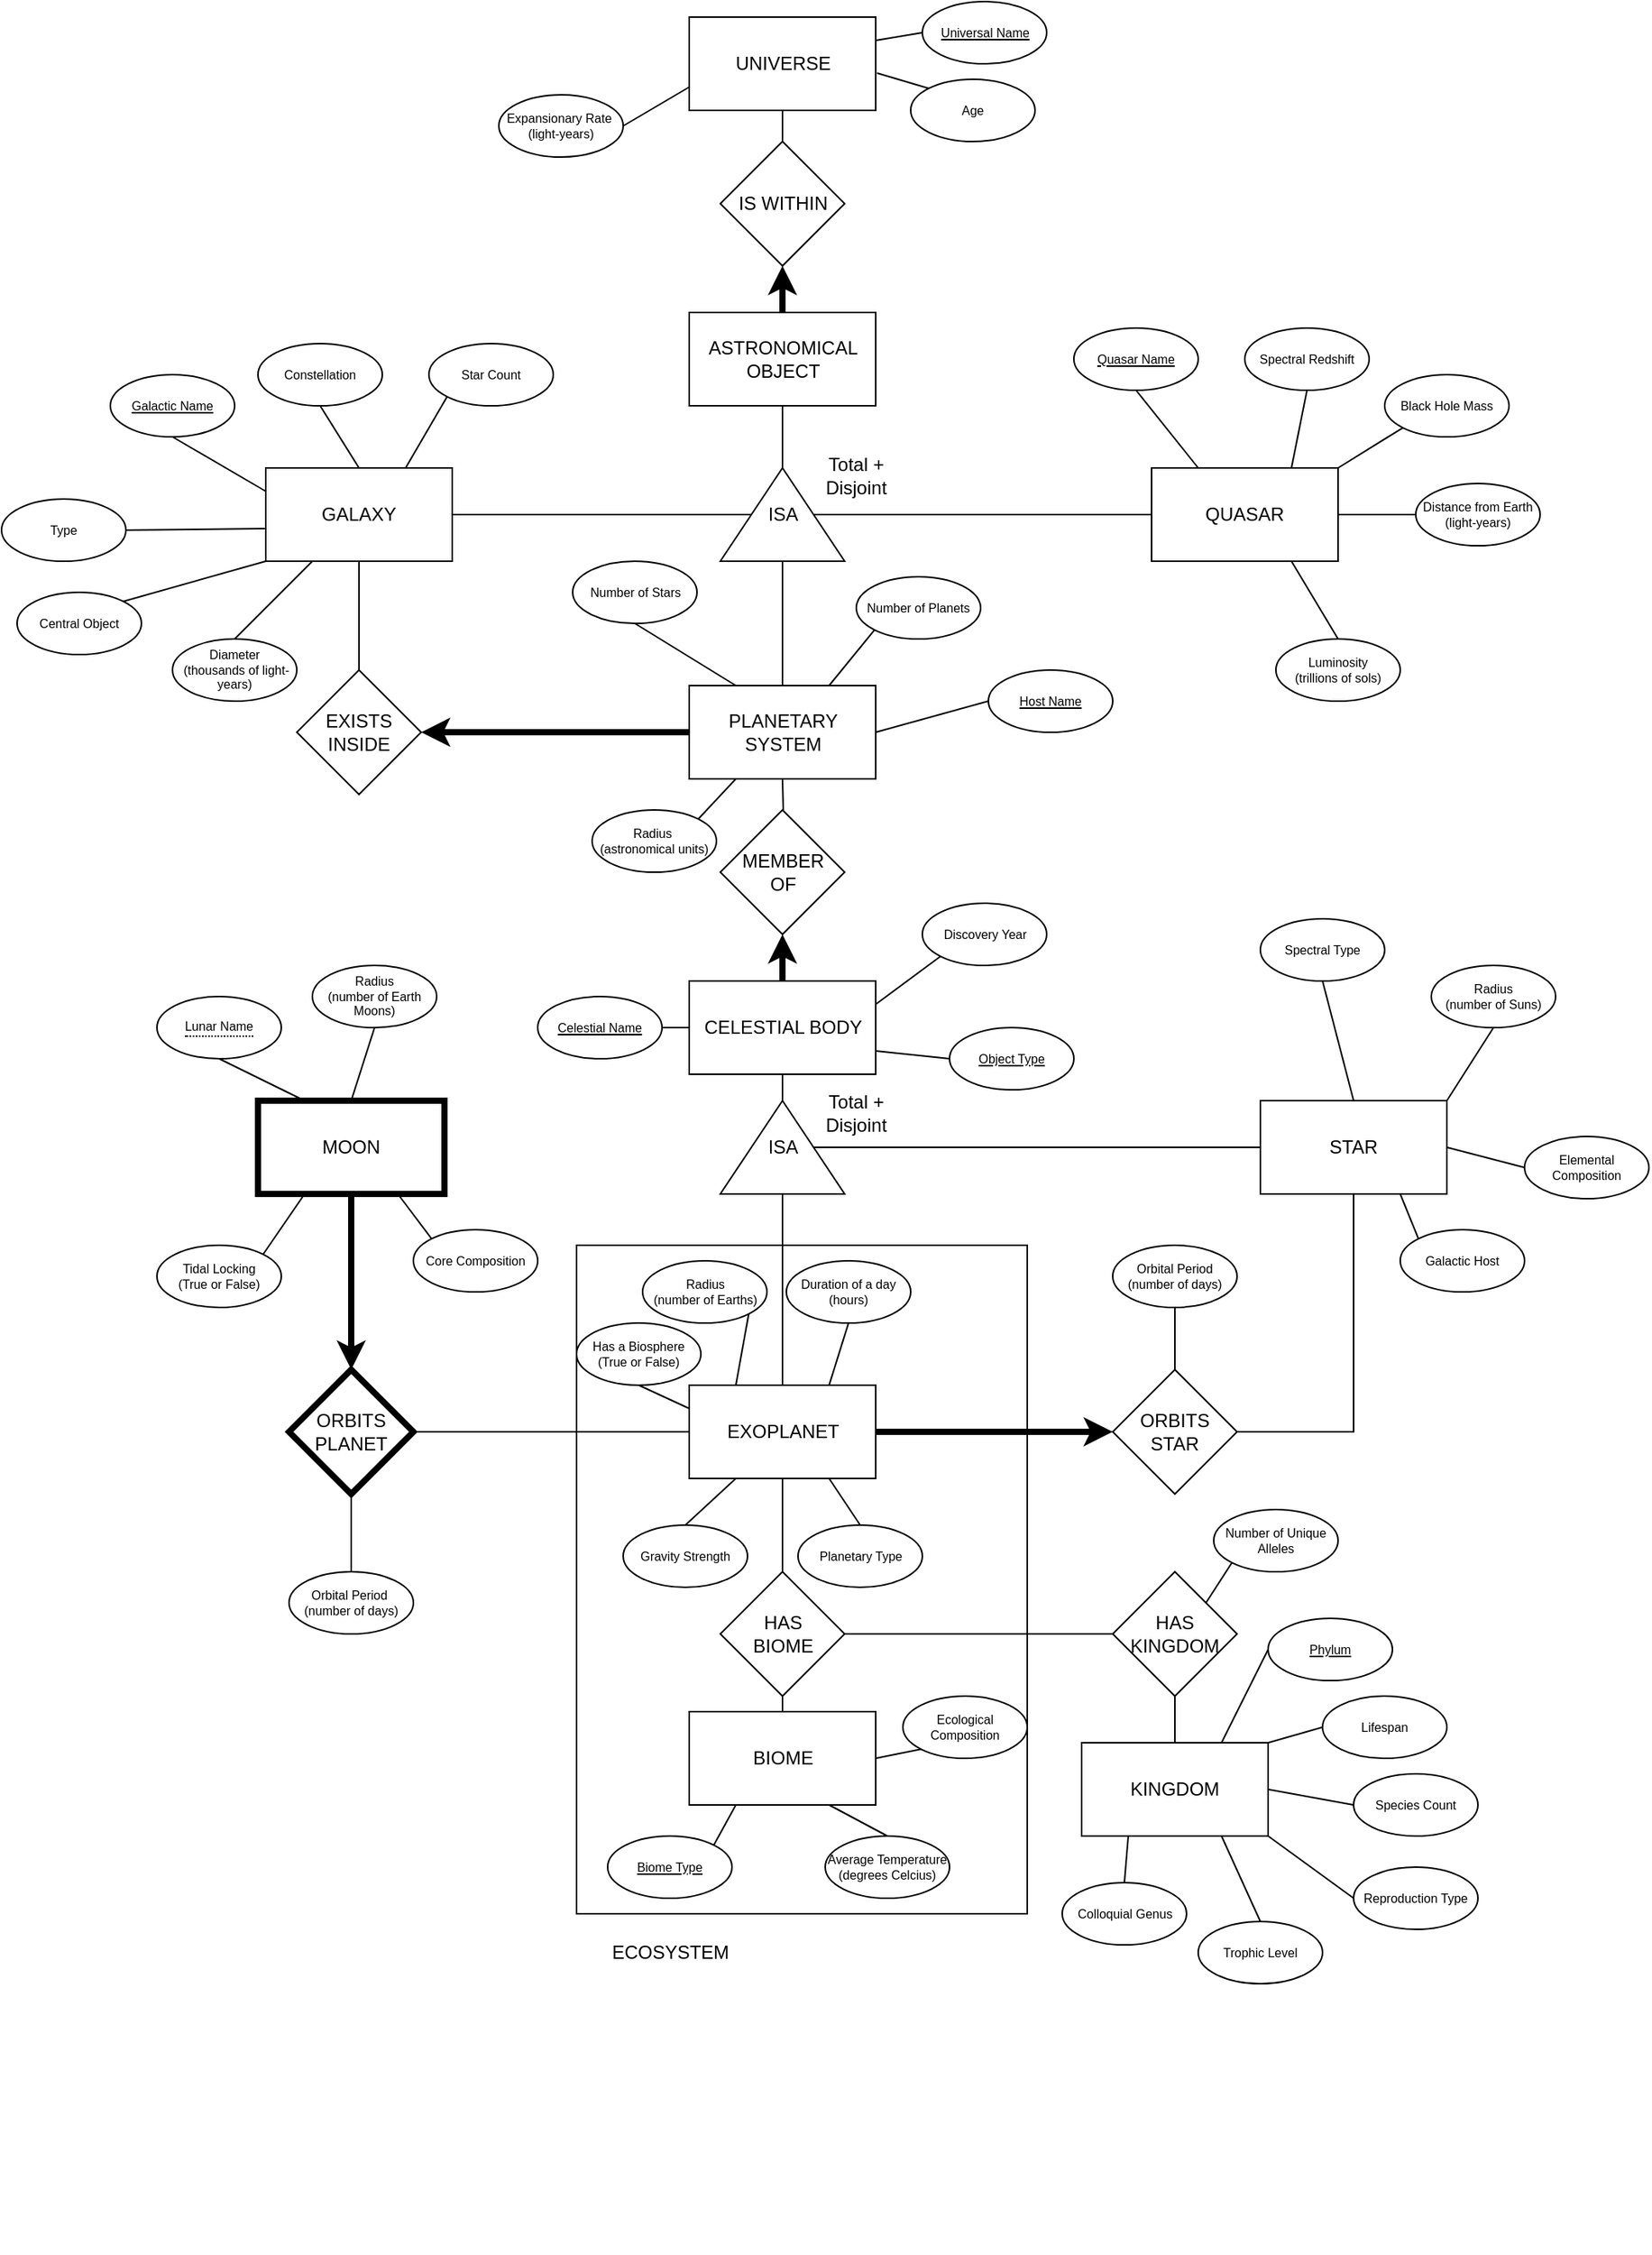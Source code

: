 <mxfile version="26.0.11">
  <diagram id="R2lEEEUBdFMjLlhIrx00" name="Page-1">
    <mxGraphModel dx="1690" dy="2190" grid="1" gridSize="10" guides="1" tooltips="1" connect="1" arrows="1" fold="1" page="1" pageScale="1" pageWidth="850" pageHeight="1100" math="0" shadow="0" extFonts="Permanent Marker^https://fonts.googleapis.com/css?family=Permanent+Marker">
      <root>
        <mxCell id="0" />
        <mxCell id="1" parent="0" />
        <mxCell id="1VaoVHeP2MTb9diUtBoy-65" value="" style="rounded=0;whiteSpace=wrap;html=1;fillColor=none;" parent="1" vertex="1">
          <mxGeometry x="440" y="800" width="290" height="430" as="geometry" />
        </mxCell>
        <mxCell id="3_3b8tCCSucJhdSfP9AF-27" value="PLANETARY SYSTEM" style="rounded=0;whiteSpace=wrap;html=1;" parent="1" vertex="1">
          <mxGeometry x="512.5" y="440" width="120" height="60" as="geometry" />
        </mxCell>
        <mxCell id="3_3b8tCCSucJhdSfP9AF-43" value="CELESTIAL BODY" style="rounded=0;whiteSpace=wrap;html=1;" parent="1" vertex="1">
          <mxGeometry x="512.5" y="630" width="120" height="60" as="geometry" />
        </mxCell>
        <mxCell id="3_3b8tCCSucJhdSfP9AF-45" value="ISA" style="triangle;whiteSpace=wrap;html=1;direction=north;" parent="1" vertex="1">
          <mxGeometry x="532.5" y="707" width="80" height="60" as="geometry" />
        </mxCell>
        <mxCell id="3_3b8tCCSucJhdSfP9AF-48" value="STAR" style="rounded=0;whiteSpace=wrap;html=1;" parent="1" vertex="1">
          <mxGeometry x="880" y="707" width="120" height="60" as="geometry" />
        </mxCell>
        <mxCell id="1VaoVHeP2MTb9diUtBoy-10" style="edgeStyle=orthogonalEdgeStyle;rounded=0;orthogonalLoop=1;jettySize=auto;html=1;exitX=1;exitY=0.5;exitDx=0;exitDy=0;entryX=0;entryY=0.5;entryDx=0;entryDy=0;strokeWidth=4;" parent="1" source="3_3b8tCCSucJhdSfP9AF-49" target="3_3b8tCCSucJhdSfP9AF-52" edge="1">
          <mxGeometry relative="1" as="geometry" />
        </mxCell>
        <mxCell id="3_3b8tCCSucJhdSfP9AF-49" value="EXOPLANET" style="rounded=0;whiteSpace=wrap;html=1;strokeWidth=1;" parent="1" vertex="1">
          <mxGeometry x="512.5" y="890" width="120" height="60" as="geometry" />
        </mxCell>
        <mxCell id="3_3b8tCCSucJhdSfP9AF-51" value="" style="endArrow=none;html=1;rounded=0;entryX=0;entryY=0.5;entryDx=0;entryDy=0;exitX=0.5;exitY=1;exitDx=0;exitDy=0;" parent="1" source="3_3b8tCCSucJhdSfP9AF-45" target="3_3b8tCCSucJhdSfP9AF-48" edge="1">
          <mxGeometry width="50" height="50" relative="1" as="geometry">
            <mxPoint x="700" y="960" as="sourcePoint" />
            <mxPoint x="370" y="880" as="targetPoint" />
            <Array as="points" />
          </mxGeometry>
        </mxCell>
        <mxCell id="3_3b8tCCSucJhdSfP9AF-52" value="ORBITS&lt;br&gt;STAR" style="rhombus;whiteSpace=wrap;html=1;strokeWidth=1;" parent="1" vertex="1">
          <mxGeometry x="785" y="880" width="80" height="80" as="geometry" />
        </mxCell>
        <mxCell id="1VaoVHeP2MTb9diUtBoy-9" style="edgeStyle=orthogonalEdgeStyle;rounded=0;orthogonalLoop=1;jettySize=auto;html=1;exitX=0.5;exitY=1;exitDx=0;exitDy=0;entryX=0.5;entryY=0;entryDx=0;entryDy=0;strokeWidth=4;" parent="1" source="3_3b8tCCSucJhdSfP9AF-55" target="3_3b8tCCSucJhdSfP9AF-57" edge="1">
          <mxGeometry relative="1" as="geometry">
            <mxPoint x="495" y="740.0" as="targetPoint" />
          </mxGeometry>
        </mxCell>
        <mxCell id="3_3b8tCCSucJhdSfP9AF-55" value="MOON" style="rounded=0;whiteSpace=wrap;html=1;strokeWidth=4;" parent="1" vertex="1">
          <mxGeometry x="235" y="707" width="120" height="60" as="geometry" />
        </mxCell>
        <mxCell id="3_3b8tCCSucJhdSfP9AF-57" value="ORBITS&lt;br&gt;PLANET" style="rhombus;whiteSpace=wrap;html=1;strokeWidth=4;" parent="1" vertex="1">
          <mxGeometry x="255" y="880" width="80" height="80" as="geometry" />
        </mxCell>
        <mxCell id="3_3b8tCCSucJhdSfP9AF-60" value="" style="endArrow=none;html=1;rounded=0;entryX=0;entryY=0.5;entryDx=0;entryDy=0;exitX=1;exitY=0.5;exitDx=0;exitDy=0;" parent="1" source="3_3b8tCCSucJhdSfP9AF-57" target="3_3b8tCCSucJhdSfP9AF-49" edge="1">
          <mxGeometry width="50" height="50" relative="1" as="geometry">
            <mxPoint x="320" y="1100" as="sourcePoint" />
            <mxPoint x="370" y="1050" as="targetPoint" />
          </mxGeometry>
        </mxCell>
        <mxCell id="3_3b8tCCSucJhdSfP9AF-74" value="BIOME" style="rounded=0;whiteSpace=wrap;html=1;" parent="1" vertex="1">
          <mxGeometry x="512.5" y="1100" width="120" height="60" as="geometry" />
        </mxCell>
        <mxCell id="3_3b8tCCSucJhdSfP9AF-75" value="HAS&lt;br&gt;BIOME" style="rhombus;whiteSpace=wrap;html=1;" parent="1" vertex="1">
          <mxGeometry x="532.5" y="1010" width="80" height="80" as="geometry" />
        </mxCell>
        <mxCell id="3_3b8tCCSucJhdSfP9AF-80" value="" style="endArrow=none;html=1;rounded=0;exitX=0.5;exitY=0;exitDx=0;exitDy=0;entryX=0.75;entryY=1;entryDx=0;entryDy=0;" parent="1" source="1VaoVHeP2MTb9diUtBoy-56" target="3_3b8tCCSucJhdSfP9AF-74" edge="1">
          <mxGeometry width="50" height="50" relative="1" as="geometry">
            <mxPoint x="575" y="1240" as="sourcePoint" />
            <mxPoint x="992.5" y="1390" as="targetPoint" />
          </mxGeometry>
        </mxCell>
        <mxCell id="3_3b8tCCSucJhdSfP9AF-87" value="KINGDOM" style="rounded=0;whiteSpace=wrap;html=1;" parent="1" vertex="1">
          <mxGeometry x="765" y="1120" width="120" height="60" as="geometry" />
        </mxCell>
        <mxCell id="3_3b8tCCSucJhdSfP9AF-108" value="&lt;font style=&quot;line-height: 100%;&quot;&gt;Number of Planets&lt;/font&gt;" style="ellipse;whiteSpace=wrap;html=1;spacing=0;fontSize=8;" parent="1" vertex="1">
          <mxGeometry x="620" y="370" width="80" height="40" as="geometry" />
        </mxCell>
        <mxCell id="3_3b8tCCSucJhdSfP9AF-109" value="&lt;font style=&quot;line-height: 100%;&quot;&gt;Number of Stars&lt;/font&gt;" style="ellipse;whiteSpace=wrap;html=1;spacing=0;fontSize=8;" parent="1" vertex="1">
          <mxGeometry x="437.5" y="360" width="80" height="40" as="geometry" />
        </mxCell>
        <mxCell id="3_3b8tCCSucJhdSfP9AF-110" value="&lt;font style=&quot;line-height: 100%;&quot;&gt;Host Name&lt;/font&gt;" style="ellipse;whiteSpace=wrap;html=1;spacing=0;fontSize=8;fontStyle=4" parent="1" vertex="1">
          <mxGeometry x="705" y="430" width="80" height="40" as="geometry" />
        </mxCell>
        <mxCell id="3_3b8tCCSucJhdSfP9AF-112" value="" style="endArrow=none;html=1;rounded=0;entryX=0.5;entryY=1;entryDx=0;entryDy=0;exitX=0.25;exitY=0;exitDx=0;exitDy=0;" parent="1" source="3_3b8tCCSucJhdSfP9AF-27" target="3_3b8tCCSucJhdSfP9AF-109" edge="1">
          <mxGeometry width="50" height="50" relative="1" as="geometry">
            <mxPoint x="790" y="740" as="sourcePoint" />
            <mxPoint x="620" y="790" as="targetPoint" />
          </mxGeometry>
        </mxCell>
        <mxCell id="3_3b8tCCSucJhdSfP9AF-113" value="" style="endArrow=none;html=1;rounded=0;entryX=0;entryY=1;entryDx=0;entryDy=0;exitX=0.75;exitY=0;exitDx=0;exitDy=0;" parent="1" source="3_3b8tCCSucJhdSfP9AF-27" target="3_3b8tCCSucJhdSfP9AF-108" edge="1">
          <mxGeometry width="50" height="50" relative="1" as="geometry">
            <mxPoint x="640" y="464" as="sourcePoint" />
            <mxPoint x="620" y="790" as="targetPoint" />
          </mxGeometry>
        </mxCell>
        <mxCell id="3_3b8tCCSucJhdSfP9AF-114" value="" style="endArrow=none;html=1;rounded=0;entryX=0;entryY=0.5;entryDx=0;entryDy=0;exitX=1;exitY=0.5;exitDx=0;exitDy=0;" parent="1" source="3_3b8tCCSucJhdSfP9AF-27" target="3_3b8tCCSucJhdSfP9AF-110" edge="1">
          <mxGeometry width="50" height="50" relative="1" as="geometry">
            <mxPoint x="570" y="840" as="sourcePoint" />
            <mxPoint x="620" y="790" as="targetPoint" />
          </mxGeometry>
        </mxCell>
        <mxCell id="3_3b8tCCSucJhdSfP9AF-124" value="&lt;font style=&quot;line-height: 100%;&quot;&gt;Spectral Type&lt;/font&gt;" style="ellipse;whiteSpace=wrap;html=1;spacing=0;fontSize=8;" parent="1" vertex="1">
          <mxGeometry x="880" y="590" width="80" height="40" as="geometry" />
        </mxCell>
        <mxCell id="3_3b8tCCSucJhdSfP9AF-127" value="&lt;font style=&quot;line-height: 100%;&quot;&gt;Radius &lt;br&gt;(number of Suns)&lt;/font&gt;" style="ellipse;whiteSpace=wrap;html=1;spacing=0;fontSize=8;" parent="1" vertex="1">
          <mxGeometry x="990" y="620" width="80" height="40" as="geometry" />
        </mxCell>
        <mxCell id="3_3b8tCCSucJhdSfP9AF-130" value="" style="endArrow=none;html=1;rounded=0;entryX=0.75;entryY=1;entryDx=0;entryDy=0;exitX=0.5;exitY=0;exitDx=0;exitDy=0;" parent="1" source="1VaoVHeP2MTb9diUtBoy-26" target="3_3b8tCCSucJhdSfP9AF-49" edge="1">
          <mxGeometry width="50" height="50" relative="1" as="geometry">
            <mxPoint x="700" y="960" as="sourcePoint" />
            <mxPoint x="590" y="1120" as="targetPoint" />
            <Array as="points" />
          </mxGeometry>
        </mxCell>
        <mxCell id="3_3b8tCCSucJhdSfP9AF-134" value="&lt;font style=&quot;line-height: 100%;&quot;&gt;Radius&lt;br&gt;(number of Earths)&lt;/font&gt;" style="ellipse;whiteSpace=wrap;html=1;spacing=0;fontSize=8;" parent="1" vertex="1">
          <mxGeometry x="482.5" y="810" width="80" height="40" as="geometry" />
        </mxCell>
        <mxCell id="3_3b8tCCSucJhdSfP9AF-135" value="" style="endArrow=none;html=1;rounded=0;entryX=1;entryY=1;entryDx=0;entryDy=0;exitX=0.25;exitY=0;exitDx=0;exitDy=0;" parent="1" source="3_3b8tCCSucJhdSfP9AF-49" target="3_3b8tCCSucJhdSfP9AF-134" edge="1">
          <mxGeometry width="50" height="50" relative="1" as="geometry">
            <mxPoint x="540" y="1060" as="sourcePoint" />
            <mxPoint x="590" y="1010" as="targetPoint" />
          </mxGeometry>
        </mxCell>
        <mxCell id="3_3b8tCCSucJhdSfP9AF-137" value="" style="endArrow=none;html=1;rounded=0;entryX=0.5;entryY=0;entryDx=0;entryDy=0;exitX=0.5;exitY=1;exitDx=0;exitDy=0;" parent="1" source="3_3b8tCCSucJhdSfP9AF-57" target="1VaoVHeP2MTb9diUtBoy-53" edge="1">
          <mxGeometry width="50" height="50" relative="1" as="geometry">
            <mxPoint x="540" y="1110" as="sourcePoint" />
            <mxPoint x="295" y="830.0" as="targetPoint" />
          </mxGeometry>
        </mxCell>
        <mxCell id="3_3b8tCCSucJhdSfP9AF-139" value="" style="endArrow=none;html=1;rounded=0;exitX=0.25;exitY=0;exitDx=0;exitDy=0;entryX=0.5;entryY=1;entryDx=0;entryDy=0;" parent="1" source="3_3b8tCCSucJhdSfP9AF-55" target="1VaoVHeP2MTb9diUtBoy-43" edge="1">
          <mxGeometry width="50" height="50" relative="1" as="geometry">
            <mxPoint x="780" y="930" as="sourcePoint" />
            <mxPoint x="410" y="650" as="targetPoint" />
          </mxGeometry>
        </mxCell>
        <mxCell id="3_3b8tCCSucJhdSfP9AF-140" value="Gravity Strength" style="ellipse;whiteSpace=wrap;html=1;spacing=0;fontSize=8;fontStyle=0" parent="1" vertex="1">
          <mxGeometry x="470" y="980" width="80" height="40" as="geometry" />
        </mxCell>
        <mxCell id="3_3b8tCCSucJhdSfP9AF-146" value="&lt;u&gt;Biome Type&lt;/u&gt;" style="ellipse;whiteSpace=wrap;html=1;spacing=0;fontSize=8;" parent="1" vertex="1">
          <mxGeometry x="460" y="1180" width="80" height="40" as="geometry" />
        </mxCell>
        <mxCell id="3_3b8tCCSucJhdSfP9AF-148" value="" style="endArrow=none;html=1;rounded=0;entryX=1;entryY=0;entryDx=0;entryDy=0;exitX=0.25;exitY=1;exitDx=0;exitDy=0;" parent="1" source="3_3b8tCCSucJhdSfP9AF-74" target="3_3b8tCCSucJhdSfP9AF-146" edge="1">
          <mxGeometry width="50" height="50" relative="1" as="geometry">
            <mxPoint x="772.5" y="1290" as="sourcePoint" />
            <mxPoint x="822.5" y="1240" as="targetPoint" />
          </mxGeometry>
        </mxCell>
        <mxCell id="5NAUcizy4VVncjoelG-u-10" style="edgeStyle=orthogonalEdgeStyle;rounded=0;orthogonalLoop=1;jettySize=auto;html=1;exitX=1;exitY=0.5;exitDx=0;exitDy=0;" parent="1" edge="1">
          <mxGeometry relative="1" as="geometry">
            <mxPoint x="525" y="1440" as="targetPoint" />
            <mxPoint x="525" y="1440" as="sourcePoint" />
          </mxGeometry>
        </mxCell>
        <mxCell id="3_3b8tCCSucJhdSfP9AF-155" value="Trophic Level" style="ellipse;whiteSpace=wrap;html=1;spacing=0;fontSize=8;" parent="1" vertex="1">
          <mxGeometry x="840" y="1235" width="80" height="40" as="geometry" />
        </mxCell>
        <mxCell id="3_3b8tCCSucJhdSfP9AF-156" value="" style="endArrow=none;html=1;rounded=0;exitX=0.75;exitY=0;exitDx=0;exitDy=0;entryX=0;entryY=0.5;entryDx=0;entryDy=0;" parent="1" source="3_3b8tCCSucJhdSfP9AF-87" target="5ytQT6zgBGJg883eWHq6-3" edge="1">
          <mxGeometry width="50" height="50" relative="1" as="geometry">
            <mxPoint x="610" y="1410" as="sourcePoint" />
            <mxPoint x="695" y="1370" as="targetPoint" />
          </mxGeometry>
        </mxCell>
        <mxCell id="UXuDMvFJDcri6SYYM4VH-30" value="&lt;u&gt;Universal Name&lt;span style=&quot;color: rgba(0, 0, 0, 0); font-family: monospace; font-size: 0px; text-align: start; text-wrap-mode: nowrap;&quot;&gt;%3CmxGraphModel%3E%3Croot%3E%3CmxCell%20id%3D%220%22%2F%3E%3CmxCell%20id%3D%221%22%20parent%3D%220%22%2F%3E%3CmxCell%20id%3D%222%22%20value%3D%22%26lt%3Bfont%20style%3D%26quot%3Bline-height%3A%20100%25%3B%26quot%3B%26gt%3BSpectral%20Luminousity%26lt%3B%2Ffont%26gt%3B%22%20style%3D%22ellipse%3BwhiteSpace%3Dwrap%3Bhtml%3D1%3Bspacing%3D0%3BfontSize%3D8%3B%22%20vertex%3D%221%22%20parent%3D%221%22%3E%3CmxGeometry%20x%3D%22300%22%20y%3D%2220%22%20width%3D%2280%22%20height%3D%2240%22%20as%3D%22geometry%22%2F%3E%3C%2FmxCell%3E%3C%2Froot%3E%3C%2FmxGraphModel%3E&lt;/span&gt;&lt;/u&gt;" style="ellipse;whiteSpace=wrap;html=1;spacing=0;fontSize=8;" parent="1" vertex="1">
          <mxGeometry x="662.5" width="80" height="40" as="geometry" />
        </mxCell>
        <mxCell id="UXuDMvFJDcri6SYYM4VH-31" value="Age" style="ellipse;whiteSpace=wrap;html=1;spacing=0;fontSize=8;" parent="1" vertex="1">
          <mxGeometry x="655" y="50" width="80" height="40" as="geometry" />
        </mxCell>
        <mxCell id="UXuDMvFJDcri6SYYM4VH-60" style="edgeStyle=orthogonalEdgeStyle;rounded=0;orthogonalLoop=1;jettySize=auto;html=1;entryX=0.5;entryY=1;entryDx=0;entryDy=0;exitX=0.5;exitY=0;exitDx=0;exitDy=0;strokeWidth=4;" parent="1" source="UXuDMvFJDcri6SYYM4VH-36" target="UXuDMvFJDcri6SYYM4VH-35" edge="1">
          <mxGeometry relative="1" as="geometry">
            <mxPoint x="705" y="150" as="targetPoint" />
            <mxPoint x="705" y="120" as="sourcePoint" />
          </mxGeometry>
        </mxCell>
        <mxCell id="UXuDMvFJDcri6SYYM4VH-32" value="UNIVERSE" style="rounded=0;whiteSpace=wrap;html=1;" parent="1" vertex="1">
          <mxGeometry x="512.5" y="10" width="120" height="60" as="geometry" />
        </mxCell>
        <mxCell id="UXuDMvFJDcri6SYYM4VH-33" value="" style="endArrow=none;html=1;rounded=0;entryX=0;entryY=0.5;entryDx=0;entryDy=0;exitX=1;exitY=0.25;exitDx=0;exitDy=0;" parent="1" source="UXuDMvFJDcri6SYYM4VH-32" target="UXuDMvFJDcri6SYYM4VH-30" edge="1">
          <mxGeometry width="50" height="50" relative="1" as="geometry">
            <mxPoint x="882.5" y="140" as="sourcePoint" />
            <mxPoint x="664.5" y="24" as="targetPoint" />
          </mxGeometry>
        </mxCell>
        <mxCell id="UXuDMvFJDcri6SYYM4VH-34" value="" style="endArrow=none;html=1;rounded=0;entryX=0;entryY=0;entryDx=0;entryDy=0;exitX=1.007;exitY=0.6;exitDx=0;exitDy=0;exitPerimeter=0;" parent="1" source="UXuDMvFJDcri6SYYM4VH-32" target="UXuDMvFJDcri6SYYM4VH-31" edge="1">
          <mxGeometry width="50" height="50" relative="1" as="geometry">
            <mxPoint x="882.5" y="140" as="sourcePoint" />
            <mxPoint x="672.5" y="70" as="targetPoint" />
          </mxGeometry>
        </mxCell>
        <mxCell id="UXuDMvFJDcri6SYYM4VH-35" value="IS WITHIN" style="rhombus;whiteSpace=wrap;html=1;" parent="1" vertex="1">
          <mxGeometry x="532.5" y="90" width="80" height="80" as="geometry" />
        </mxCell>
        <mxCell id="UXuDMvFJDcri6SYYM4VH-36" value="ASTRONOMICAL OBJECT" style="rounded=0;whiteSpace=wrap;html=1;" parent="1" vertex="1">
          <mxGeometry x="512.5" y="200" width="120" height="60" as="geometry" />
        </mxCell>
        <mxCell id="UXuDMvFJDcri6SYYM4VH-38" value="QUASAR" style="rounded=0;whiteSpace=wrap;html=1;" parent="1" vertex="1">
          <mxGeometry x="810" y="300" width="120" height="60" as="geometry" />
        </mxCell>
        <mxCell id="UXuDMvFJDcri6SYYM4VH-39" value="&lt;u&gt;Quasar Name&lt;/u&gt;" style="ellipse;whiteSpace=wrap;html=1;spacing=0;fontSize=8;" parent="1" vertex="1">
          <mxGeometry x="760" y="210" width="80" height="40" as="geometry" />
        </mxCell>
        <mxCell id="UXuDMvFJDcri6SYYM4VH-40" value="Spectral Redshift" style="ellipse;whiteSpace=wrap;html=1;spacing=0;fontSize=8;" parent="1" vertex="1">
          <mxGeometry x="870" y="210" width="80" height="40" as="geometry" />
        </mxCell>
        <mxCell id="UXuDMvFJDcri6SYYM4VH-44" value="GALAXY" style="rounded=0;whiteSpace=wrap;html=1;" parent="1" vertex="1">
          <mxGeometry x="240" y="300" width="120" height="60" as="geometry" />
        </mxCell>
        <mxCell id="UXuDMvFJDcri6SYYM4VH-46" value="&lt;u&gt;Galactic Name&lt;span style=&quot;color: rgba(0, 0, 0, 0); font-family: monospace; font-size: 0px; text-align: start; text-wrap-mode: nowrap;&quot;&gt;%3CmxGraphModel%3E%3Croot%3E%3CmxCell%20id%3D%220%22%2F%3E%3CmxCell%20id%3D%221%22%20parent%3D%220%22%2F%3E%3CmxCell%20id%3D%222%22%20value%3D%22%26lt%3Bfont%20style%3D%26quot%3Bline-height%3A%20100%25%3B%26quot%3B%26gt%3BSpectral%20Luminousity%26lt%3B%2Ffont%26gt%3B%22%20style%3D%22ellipse%3BwhiteSpace%3Dwrap%3Bhtml%3D1%3Bspacing%3D0%3BfontSize%3D8%3B%22%20vertex%3D%221%22%20parent%3D%221%22%3E%3CmxGeometry%20x%3D%22300%22%20y%3D%2220%22%20width%3D%2280%22%20height%3D%2240%22%20as%3D%22geometry%22%2F%3E%3C%2FmxCell%3E%3C%2Froot%3E%3C%2FmxGraphModel%3E&lt;/span&gt;&lt;/u&gt;" style="ellipse;whiteSpace=wrap;html=1;spacing=0;fontSize=8;" parent="1" vertex="1">
          <mxGeometry x="140" y="240" width="80" height="40" as="geometry" />
        </mxCell>
        <mxCell id="UXuDMvFJDcri6SYYM4VH-47" value="Type" style="ellipse;whiteSpace=wrap;html=1;spacing=0;fontSize=8;" parent="1" vertex="1">
          <mxGeometry x="70" y="320" width="80" height="40" as="geometry" />
        </mxCell>
        <mxCell id="UXuDMvFJDcri6SYYM4VH-48" value="" style="endArrow=none;html=1;rounded=0;entryX=0.5;entryY=1;entryDx=0;entryDy=0;exitX=0;exitY=0.25;exitDx=0;exitDy=0;" parent="1" source="UXuDMvFJDcri6SYYM4VH-44" target="UXuDMvFJDcri6SYYM4VH-46" edge="1">
          <mxGeometry width="50" height="50" relative="1" as="geometry">
            <mxPoint x="170" y="530" as="sourcePoint" />
            <mxPoint x="220" y="480" as="targetPoint" />
          </mxGeometry>
        </mxCell>
        <mxCell id="UXuDMvFJDcri6SYYM4VH-49" value="" style="endArrow=none;html=1;rounded=0;entryX=1;entryY=0.5;entryDx=0;entryDy=0;exitX=-0.005;exitY=0.649;exitDx=0;exitDy=0;exitPerimeter=0;" parent="1" source="UXuDMvFJDcri6SYYM4VH-44" target="UXuDMvFJDcri6SYYM4VH-47" edge="1">
          <mxGeometry width="50" height="50" relative="1" as="geometry">
            <mxPoint x="170" y="530" as="sourcePoint" />
            <mxPoint x="220" y="480" as="targetPoint" />
          </mxGeometry>
        </mxCell>
        <mxCell id="UXuDMvFJDcri6SYYM4VH-51" value="" style="endArrow=none;html=1;rounded=0;entryX=0.5;entryY=1;entryDx=0;entryDy=0;exitX=0.25;exitY=0;exitDx=0;exitDy=0;" parent="1" source="UXuDMvFJDcri6SYYM4VH-38" target="UXuDMvFJDcri6SYYM4VH-39" edge="1">
          <mxGeometry relative="1" as="geometry">
            <mxPoint x="870" y="430" as="sourcePoint" />
            <mxPoint x="930" y="420" as="targetPoint" />
          </mxGeometry>
        </mxCell>
        <mxCell id="UXuDMvFJDcri6SYYM4VH-52" value="" style="endArrow=none;html=1;rounded=0;entryX=0.5;entryY=1;entryDx=0;entryDy=0;exitX=0.75;exitY=0;exitDx=0;exitDy=0;" parent="1" source="UXuDMvFJDcri6SYYM4VH-38" target="UXuDMvFJDcri6SYYM4VH-40" edge="1">
          <mxGeometry relative="1" as="geometry">
            <mxPoint x="880" y="440" as="sourcePoint" />
            <mxPoint x="880" y="410" as="targetPoint" />
            <Array as="points" />
          </mxGeometry>
        </mxCell>
        <mxCell id="UXuDMvFJDcri6SYYM4VH-54" value="" style="endArrow=none;html=1;rounded=0;entryX=0.5;entryY=1;entryDx=0;entryDy=0;exitX=1;exitY=0.5;exitDx=0;exitDy=0;" parent="1" source="UXuDMvFJDcri6SYYM4VH-44" edge="1">
          <mxGeometry relative="1" as="geometry">
            <mxPoint x="960" y="450" as="sourcePoint" />
            <mxPoint x="592.5" y="330" as="targetPoint" />
          </mxGeometry>
        </mxCell>
        <mxCell id="UXuDMvFJDcri6SYYM4VH-55" value="" style="endArrow=none;html=1;rounded=0;entryX=0.5;entryY=0;entryDx=0;entryDy=0;exitX=0;exitY=0.5;exitDx=0;exitDy=0;" parent="1" target="3_3b8tCCSucJhdSfP9AF-27" edge="1">
          <mxGeometry relative="1" as="geometry">
            <mxPoint x="572.5" y="360" as="sourcePoint" />
            <mxPoint x="570" y="410" as="targetPoint" />
          </mxGeometry>
        </mxCell>
        <mxCell id="UXuDMvFJDcri6SYYM4VH-56" value="" style="endArrow=none;html=1;rounded=0;entryX=0.5;entryY=0;entryDx=0;entryDy=0;exitX=0;exitY=0.5;exitDx=0;exitDy=0;" parent="1" edge="1">
          <mxGeometry relative="1" as="geometry">
            <mxPoint x="572.5" y="360" as="sourcePoint" />
            <mxPoint x="552.5" y="330" as="targetPoint" />
          </mxGeometry>
        </mxCell>
        <mxCell id="UXuDMvFJDcri6SYYM4VH-57" value="" style="endArrow=none;html=1;rounded=0;entryX=0.5;entryY=1;entryDx=0;entryDy=0;exitX=1;exitY=0.5;exitDx=0;exitDy=0;" parent="1" target="UXuDMvFJDcri6SYYM4VH-36" edge="1">
          <mxGeometry relative="1" as="geometry">
            <mxPoint x="572.5" y="300" as="sourcePoint" />
            <mxPoint x="990" y="450" as="targetPoint" />
          </mxGeometry>
        </mxCell>
        <mxCell id="UXuDMvFJDcri6SYYM4VH-58" value="EXISTS INSIDE" style="rhombus;whiteSpace=wrap;html=1;" parent="1" vertex="1">
          <mxGeometry x="260" y="430" width="80" height="80" as="geometry" />
        </mxCell>
        <mxCell id="UXuDMvFJDcri6SYYM4VH-63" value="" style="endArrow=none;html=1;rounded=0;exitX=0.5;exitY=1;exitDx=0;exitDy=0;" parent="1" source="3_3b8tCCSucJhdSfP9AF-27" edge="1">
          <mxGeometry width="50" height="50" relative="1" as="geometry">
            <mxPoint x="525" y="540" as="sourcePoint" />
            <mxPoint x="573" y="520" as="targetPoint" />
          </mxGeometry>
        </mxCell>
        <mxCell id="UXuDMvFJDcri6SYYM4VH-64" value="MEMBER&lt;br&gt;OF" style="rhombus;whiteSpace=wrap;html=1;" parent="1" vertex="1">
          <mxGeometry x="532.5" y="520" width="80" height="80" as="geometry" />
        </mxCell>
        <mxCell id="UXuDMvFJDcri6SYYM4VH-67" value="" style="endArrow=none;html=1;rounded=0;entryX=0;entryY=0.5;entryDx=0;entryDy=0;" parent="1" source="3_3b8tCCSucJhdSfP9AF-49" target="3_3b8tCCSucJhdSfP9AF-45" edge="1">
          <mxGeometry width="50" height="50" relative="1" as="geometry">
            <mxPoint x="340" y="790" as="sourcePoint" />
            <mxPoint x="570" y="800" as="targetPoint" />
          </mxGeometry>
        </mxCell>
        <mxCell id="UXuDMvFJDcri6SYYM4VH-68" value="" style="endArrow=none;html=1;rounded=0;entryX=0.5;entryY=1;entryDx=0;entryDy=0;" parent="1" source="3_3b8tCCSucJhdSfP9AF-45" target="3_3b8tCCSucJhdSfP9AF-43" edge="1">
          <mxGeometry width="50" height="50" relative="1" as="geometry">
            <mxPoint x="573" y="740" as="sourcePoint" />
            <mxPoint x="620" y="690" as="targetPoint" />
          </mxGeometry>
        </mxCell>
        <mxCell id="UXuDMvFJDcri6SYYM4VH-72" value="" style="endArrow=none;html=1;rounded=0;entryX=0.5;entryY=1;entryDx=0;entryDy=0;exitX=0.5;exitY=0;exitDx=0;exitDy=0;" parent="1" source="3_3b8tCCSucJhdSfP9AF-48" target="3_3b8tCCSucJhdSfP9AF-124" edge="1">
          <mxGeometry width="50" height="50" relative="1" as="geometry">
            <mxPoint x="940" y="760" as="sourcePoint" />
            <mxPoint x="1080" y="840" as="targetPoint" />
          </mxGeometry>
        </mxCell>
        <mxCell id="UXuDMvFJDcri6SYYM4VH-73" value="" style="endArrow=none;html=1;rounded=0;entryX=0.5;entryY=1;entryDx=0;entryDy=0;exitX=1;exitY=0;exitDx=0;exitDy=0;" parent="1" source="3_3b8tCCSucJhdSfP9AF-48" target="3_3b8tCCSucJhdSfP9AF-127" edge="1">
          <mxGeometry width="50" height="50" relative="1" as="geometry">
            <mxPoint x="1000" y="888" as="sourcePoint" />
            <mxPoint x="1090" y="850" as="targetPoint" />
          </mxGeometry>
        </mxCell>
        <mxCell id="yWUS_omm38bZTp-P1tU6-4" value="" style="endArrow=none;html=1;rounded=0;entryX=0.5;entryY=1;entryDx=0;entryDy=0;strokeWidth=1;endSize=2;exitX=1;exitY=0.5;exitDx=0;exitDy=0;" parent="1" source="3_3b8tCCSucJhdSfP9AF-52" target="3_3b8tCCSucJhdSfP9AF-48" edge="1">
          <mxGeometry width="50" height="50" relative="1" as="geometry">
            <mxPoint x="900" y="940" as="sourcePoint" />
            <mxPoint x="1020" y="919.79" as="targetPoint" />
            <Array as="points">
              <mxPoint x="940" y="920" />
            </Array>
          </mxGeometry>
        </mxCell>
        <mxCell id="yWUS_omm38bZTp-P1tU6-6" value="" style="endArrow=none;html=1;rounded=0;entryX=0.5;entryY=0;entryDx=0;entryDy=0;strokeWidth=4;endSize=2;exitX=0.5;exitY=1;exitDx=0;exitDy=0;startArrow=classic;startFill=1;" parent="1" source="UXuDMvFJDcri6SYYM4VH-64" target="3_3b8tCCSucJhdSfP9AF-43" edge="1">
          <mxGeometry width="50" height="50" relative="1" as="geometry">
            <mxPoint x="560" y="600" as="sourcePoint" />
            <mxPoint x="290" y="1158" as="targetPoint" />
          </mxGeometry>
        </mxCell>
        <mxCell id="yWUS_omm38bZTp-P1tU6-11" style="edgeStyle=orthogonalEdgeStyle;rounded=0;orthogonalLoop=1;jettySize=auto;html=1;exitX=0.5;exitY=1;exitDx=0;exitDy=0;" parent="1" source="UXuDMvFJDcri6SYYM4VH-47" target="UXuDMvFJDcri6SYYM4VH-47" edge="1">
          <mxGeometry relative="1" as="geometry" />
        </mxCell>
        <mxCell id="5NAUcizy4VVncjoelG-u-2" value="" style="endArrow=none;html=1;rounded=0;entryX=0.5;entryY=0;entryDx=0;entryDy=0;exitX=0;exitY=0.5;exitDx=0;exitDy=0;" parent="1" source="UXuDMvFJDcri6SYYM4VH-38" edge="1">
          <mxGeometry relative="1" as="geometry">
            <mxPoint x="880" y="330" as="sourcePoint" />
            <mxPoint x="552.5" y="330" as="targetPoint" />
          </mxGeometry>
        </mxCell>
        <mxCell id="5NAUcizy4VVncjoelG-u-3" value="ISA" style="triangle;whiteSpace=wrap;html=1;direction=north;" parent="1" vertex="1">
          <mxGeometry x="532.5" y="300" width="80" height="60" as="geometry" />
        </mxCell>
        <mxCell id="5NAUcizy4VVncjoelG-u-4" value="Total + Disjoint" style="text;html=1;align=center;verticalAlign=middle;whiteSpace=wrap;rounded=0;" parent="1" vertex="1">
          <mxGeometry x="590" y="700" width="60" height="30" as="geometry" />
        </mxCell>
        <mxCell id="5NAUcizy4VVncjoelG-u-5" value="Total + Disjoint" style="text;html=1;align=center;verticalAlign=middle;whiteSpace=wrap;rounded=0;" parent="1" vertex="1">
          <mxGeometry x="590" y="290" width="60" height="30" as="geometry" />
        </mxCell>
        <mxCell id="5NAUcizy4VVncjoelG-u-8" value="" style="endArrow=none;html=1;rounded=0;entryX=0.25;entryY=1;entryDx=0;entryDy=0;exitX=0.5;exitY=0;exitDx=0;exitDy=0;" parent="1" source="3_3b8tCCSucJhdSfP9AF-140" target="3_3b8tCCSucJhdSfP9AF-49" edge="1">
          <mxGeometry width="50" height="50" relative="1" as="geometry">
            <mxPoint x="500" y="1020" as="sourcePoint" />
            <mxPoint x="550" y="970" as="targetPoint" />
          </mxGeometry>
        </mxCell>
        <mxCell id="5ytQT6zgBGJg883eWHq6-3" value="&lt;u&gt;Phylum&lt;/u&gt;" style="ellipse;whiteSpace=wrap;html=1;spacing=0;fontSize=8;" parent="1" vertex="1">
          <mxGeometry x="885" y="1040" width="80" height="40" as="geometry" />
        </mxCell>
        <mxCell id="5ytQT6zgBGJg883eWHq6-4" value="Colloquial Genus" style="ellipse;whiteSpace=wrap;html=1;spacing=0;fontSize=8;" parent="1" vertex="1">
          <mxGeometry x="752.5" y="1210" width="80" height="40" as="geometry" />
        </mxCell>
        <mxCell id="5ytQT6zgBGJg883eWHq6-5" value="" style="endArrow=none;html=1;rounded=0;entryX=0.25;entryY=1;entryDx=0;entryDy=0;exitX=0.5;exitY=0;exitDx=0;exitDy=0;" parent="1" source="5ytQT6zgBGJg883eWHq6-4" target="3_3b8tCCSucJhdSfP9AF-87" edge="1">
          <mxGeometry width="50" height="50" relative="1" as="geometry">
            <mxPoint x="567.5" y="1460" as="sourcePoint" />
            <mxPoint x="745" y="1520" as="targetPoint" />
          </mxGeometry>
        </mxCell>
        <mxCell id="5ytQT6zgBGJg883eWHq6-6" value="" style="endArrow=none;html=1;rounded=0;entryX=0.75;entryY=1;entryDx=0;entryDy=0;exitX=0.5;exitY=0;exitDx=0;exitDy=0;" parent="1" source="3_3b8tCCSucJhdSfP9AF-155" target="3_3b8tCCSucJhdSfP9AF-87" edge="1">
          <mxGeometry width="50" height="50" relative="1" as="geometry">
            <mxPoint x="695" y="1570" as="sourcePoint" />
            <mxPoint x="745" y="1520" as="targetPoint" />
          </mxGeometry>
        </mxCell>
        <mxCell id="1VaoVHeP2MTb9diUtBoy-1" value="" style="endArrow=classic;html=1;rounded=0;exitX=0;exitY=0.5;exitDx=0;exitDy=0;strokeWidth=4;entryX=1;entryY=0.5;entryDx=0;entryDy=0;" parent="1" source="3_3b8tCCSucJhdSfP9AF-27" target="UXuDMvFJDcri6SYYM4VH-58" edge="1">
          <mxGeometry width="50" height="50" relative="1" as="geometry">
            <mxPoint x="510" y="410" as="sourcePoint" />
            <mxPoint x="310" y="470" as="targetPoint" />
          </mxGeometry>
        </mxCell>
        <mxCell id="1VaoVHeP2MTb9diUtBoy-5" value="" style="endArrow=none;html=1;rounded=0;exitX=0.5;exitY=0;exitDx=0;exitDy=0;entryX=0.5;entryY=1;entryDx=0;entryDy=0;" parent="1" source="UXuDMvFJDcri6SYYM4VH-58" target="UXuDMvFJDcri6SYYM4VH-44" edge="1">
          <mxGeometry width="50" height="50" relative="1" as="geometry">
            <mxPoint x="580" y="410" as="sourcePoint" />
            <mxPoint x="630" y="360" as="targetPoint" />
          </mxGeometry>
        </mxCell>
        <mxCell id="1VaoVHeP2MTb9diUtBoy-7" value="" style="endArrow=none;html=1;rounded=0;entryX=0.5;entryY=1;entryDx=0;entryDy=0;exitX=0.5;exitY=0;exitDx=0;exitDy=0;" parent="1" source="UXuDMvFJDcri6SYYM4VH-35" target="UXuDMvFJDcri6SYYM4VH-32" edge="1">
          <mxGeometry width="50" height="50" relative="1" as="geometry">
            <mxPoint x="573" y="100" as="sourcePoint" />
            <mxPoint x="630" y="140" as="targetPoint" />
          </mxGeometry>
        </mxCell>
        <mxCell id="1VaoVHeP2MTb9diUtBoy-11" value="" style="endArrow=none;html=1;rounded=0;entryX=0.5;entryY=1;entryDx=0;entryDy=0;exitX=0.5;exitY=0;exitDx=0;exitDy=0;" parent="1" source="3_3b8tCCSucJhdSfP9AF-75" target="3_3b8tCCSucJhdSfP9AF-49" edge="1">
          <mxGeometry width="50" height="50" relative="1" as="geometry">
            <mxPoint x="470" y="1140" as="sourcePoint" />
            <mxPoint x="520" y="1090" as="targetPoint" />
          </mxGeometry>
        </mxCell>
        <mxCell id="1VaoVHeP2MTb9diUtBoy-12" value="&lt;font style=&quot;line-height: 100%;&quot;&gt;Orbital Period&lt;br&gt;(number of days)&lt;/font&gt;" style="ellipse;whiteSpace=wrap;html=1;spacing=0;fontSize=8;" parent="1" vertex="1">
          <mxGeometry x="785" y="800" width="80" height="40" as="geometry" />
        </mxCell>
        <mxCell id="1VaoVHeP2MTb9diUtBoy-13" value="" style="endArrow=none;html=1;rounded=0;entryX=0.5;entryY=1;entryDx=0;entryDy=0;exitX=0.5;exitY=0;exitDx=0;exitDy=0;" parent="1" source="3_3b8tCCSucJhdSfP9AF-52" target="1VaoVHeP2MTb9diUtBoy-12" edge="1">
          <mxGeometry width="50" height="50" relative="1" as="geometry">
            <mxPoint x="660" y="810" as="sourcePoint" />
            <mxPoint x="710" y="760" as="targetPoint" />
          </mxGeometry>
        </mxCell>
        <mxCell id="1VaoVHeP2MTb9diUtBoy-14" value="&lt;font style=&quot;line-height: 100%;&quot;&gt;Duration of a day (hours)&lt;/font&gt;" style="ellipse;whiteSpace=wrap;html=1;spacing=0;fontSize=8;" parent="1" vertex="1">
          <mxGeometry x="575" y="810" width="80" height="40" as="geometry" />
        </mxCell>
        <mxCell id="1VaoVHeP2MTb9diUtBoy-16" value="" style="endArrow=none;html=1;rounded=0;entryX=0.5;entryY=1;entryDx=0;entryDy=0;exitX=0.75;exitY=0;exitDx=0;exitDy=0;" parent="1" source="3_3b8tCCSucJhdSfP9AF-49" target="1VaoVHeP2MTb9diUtBoy-14" edge="1">
          <mxGeometry width="50" height="50" relative="1" as="geometry">
            <mxPoint x="660" y="810" as="sourcePoint" />
            <mxPoint x="710" y="760" as="targetPoint" />
          </mxGeometry>
        </mxCell>
        <mxCell id="1VaoVHeP2MTb9diUtBoy-18" value="&lt;font style=&quot;line-height: 100%;&quot;&gt;Elemental Composition&lt;/font&gt;" style="ellipse;whiteSpace=wrap;html=1;spacing=0;fontSize=8;" parent="1" vertex="1">
          <mxGeometry x="1050" y="730" width="80" height="40" as="geometry" />
        </mxCell>
        <mxCell id="1VaoVHeP2MTb9diUtBoy-19" value="" style="endArrow=none;html=1;rounded=0;entryX=0;entryY=0.5;entryDx=0;entryDy=0;exitX=1;exitY=0.5;exitDx=0;exitDy=0;" parent="1" source="3_3b8tCCSucJhdSfP9AF-48" target="1VaoVHeP2MTb9diUtBoy-18" edge="1">
          <mxGeometry width="50" height="50" relative="1" as="geometry">
            <mxPoint x="660" y="700" as="sourcePoint" />
            <mxPoint x="710" y="650" as="targetPoint" />
          </mxGeometry>
        </mxCell>
        <mxCell id="1VaoVHeP2MTb9diUtBoy-20" value="&lt;font style=&quot;line-height: 100%;&quot;&gt;Radius&lt;br&gt;(number of Earth Moons)&lt;/font&gt;" style="ellipse;whiteSpace=wrap;html=1;spacing=0;fontSize=8;" parent="1" vertex="1">
          <mxGeometry x="270" y="620" width="80" height="40" as="geometry" />
        </mxCell>
        <mxCell id="1VaoVHeP2MTb9diUtBoy-21" value="" style="endArrow=none;html=1;rounded=0;entryX=0.5;entryY=1;entryDx=0;entryDy=0;exitX=0.5;exitY=0;exitDx=0;exitDy=0;" parent="1" source="3_3b8tCCSucJhdSfP9AF-55" target="1VaoVHeP2MTb9diUtBoy-20" edge="1">
          <mxGeometry width="50" height="50" relative="1" as="geometry">
            <mxPoint x="340" y="720" as="sourcePoint" />
            <mxPoint x="440" y="630" as="targetPoint" />
          </mxGeometry>
        </mxCell>
        <mxCell id="1VaoVHeP2MTb9diUtBoy-22" value="&lt;font style=&quot;line-height: 100%;&quot;&gt;Tidal Locking &lt;br&gt;(True or False)&lt;/font&gt;" style="ellipse;whiteSpace=wrap;html=1;spacing=0;fontSize=8;" parent="1" vertex="1">
          <mxGeometry x="170" y="800" width="80" height="40" as="geometry" />
        </mxCell>
        <mxCell id="1VaoVHeP2MTb9diUtBoy-23" value="" style="endArrow=none;html=1;rounded=0;entryX=0.25;entryY=1;entryDx=0;entryDy=0;exitX=1;exitY=0;exitDx=0;exitDy=0;" parent="1" source="1VaoVHeP2MTb9diUtBoy-22" target="3_3b8tCCSucJhdSfP9AF-55" edge="1">
          <mxGeometry width="50" height="50" relative="1" as="geometry">
            <mxPoint x="300" y="820" as="sourcePoint" />
            <mxPoint x="299.75" y="790" as="targetPoint" />
          </mxGeometry>
        </mxCell>
        <mxCell id="1VaoVHeP2MTb9diUtBoy-24" value="&lt;font style=&quot;line-height: 100%;&quot;&gt;Core Composition&lt;/font&gt;" style="ellipse;whiteSpace=wrap;html=1;spacing=0;fontSize=8;" parent="1" vertex="1">
          <mxGeometry x="335" y="790" width="80" height="40" as="geometry" />
        </mxCell>
        <mxCell id="1VaoVHeP2MTb9diUtBoy-25" value="" style="endArrow=none;html=1;rounded=0;entryX=0.75;entryY=1;entryDx=0;entryDy=0;exitX=0;exitY=0;exitDx=0;exitDy=0;" parent="1" source="1VaoVHeP2MTb9diUtBoy-24" target="3_3b8tCCSucJhdSfP9AF-55" edge="1">
          <mxGeometry width="50" height="50" relative="1" as="geometry">
            <mxPoint x="310" y="830" as="sourcePoint" />
            <mxPoint x="310" y="780" as="targetPoint" />
          </mxGeometry>
        </mxCell>
        <mxCell id="1VaoVHeP2MTb9diUtBoy-26" value="Planetary Type" style="ellipse;whiteSpace=wrap;html=1;spacing=0;fontSize=8;fontStyle=0" parent="1" vertex="1">
          <mxGeometry x="582.5" y="980" width="80" height="40" as="geometry" />
        </mxCell>
        <mxCell id="1VaoVHeP2MTb9diUtBoy-27" value="Ecological Composition" style="ellipse;whiteSpace=wrap;html=1;spacing=0;fontSize=8;" parent="1" vertex="1">
          <mxGeometry x="650" y="1090" width="80" height="40" as="geometry" />
        </mxCell>
        <mxCell id="1VaoVHeP2MTb9diUtBoy-28" value="" style="endArrow=none;html=1;rounded=0;entryX=0;entryY=1;entryDx=0;entryDy=0;exitX=1;exitY=0.5;exitDx=0;exitDy=0;" parent="1" source="3_3b8tCCSucJhdSfP9AF-74" target="1VaoVHeP2MTb9diUtBoy-27" edge="1">
          <mxGeometry width="50" height="50" relative="1" as="geometry">
            <mxPoint x="702.5" y="1230" as="sourcePoint" />
            <mxPoint x="752.5" y="1180" as="targetPoint" />
          </mxGeometry>
        </mxCell>
        <mxCell id="1VaoVHeP2MTb9diUtBoy-29" value="Expansionary Rate&amp;nbsp;&lt;br&gt;(light-years)" style="ellipse;whiteSpace=wrap;html=1;spacing=0;fontSize=8;" parent="1" vertex="1">
          <mxGeometry x="390" y="60" width="80" height="40" as="geometry" />
        </mxCell>
        <mxCell id="1VaoVHeP2MTb9diUtBoy-30" value="" style="endArrow=none;html=1;rounded=0;entryX=0;entryY=0.75;entryDx=0;entryDy=0;exitX=1;exitY=0.5;exitDx=0;exitDy=0;" parent="1" source="1VaoVHeP2MTb9diUtBoy-29" target="UXuDMvFJDcri6SYYM4VH-32" edge="1">
          <mxGeometry width="50" height="50" relative="1" as="geometry">
            <mxPoint x="580" y="200" as="sourcePoint" />
            <mxPoint x="630" y="150" as="targetPoint" />
          </mxGeometry>
        </mxCell>
        <mxCell id="1VaoVHeP2MTb9diUtBoy-31" value="Diameter&lt;br&gt;&amp;nbsp;(thousands of light-years)" style="ellipse;whiteSpace=wrap;html=1;spacing=0;fontSize=8;" parent="1" vertex="1">
          <mxGeometry x="180" y="410" width="80" height="40" as="geometry" />
        </mxCell>
        <mxCell id="1VaoVHeP2MTb9diUtBoy-33" value="" style="endArrow=none;html=1;rounded=0;exitX=0.5;exitY=0;exitDx=0;exitDy=0;entryX=0.25;entryY=1;entryDx=0;entryDy=0;" parent="1" source="1VaoVHeP2MTb9diUtBoy-31" target="UXuDMvFJDcri6SYYM4VH-44" edge="1">
          <mxGeometry width="50" height="50" relative="1" as="geometry">
            <mxPoint x="280" y="370" as="sourcePoint" />
            <mxPoint x="330" y="320" as="targetPoint" />
          </mxGeometry>
        </mxCell>
        <mxCell id="1VaoVHeP2MTb9diUtBoy-34" value="Constellation" style="ellipse;whiteSpace=wrap;html=1;spacing=0;fontSize=8;" parent="1" vertex="1">
          <mxGeometry x="235" y="220" width="80" height="40" as="geometry" />
        </mxCell>
        <mxCell id="1VaoVHeP2MTb9diUtBoy-35" value="" style="endArrow=none;html=1;rounded=0;entryX=0.5;entryY=1;entryDx=0;entryDy=0;exitX=0.5;exitY=0;exitDx=0;exitDy=0;" parent="1" source="UXuDMvFJDcri6SYYM4VH-44" target="1VaoVHeP2MTb9diUtBoy-34" edge="1">
          <mxGeometry width="50" height="50" relative="1" as="geometry">
            <mxPoint x="250" y="325" as="sourcePoint" />
            <mxPoint x="190" y="290" as="targetPoint" />
          </mxGeometry>
        </mxCell>
        <mxCell id="1VaoVHeP2MTb9diUtBoy-36" value="Distance from Earth&lt;br&gt;(light-years)" style="ellipse;whiteSpace=wrap;html=1;spacing=0;fontSize=8;" parent="1" vertex="1">
          <mxGeometry x="980" y="310" width="80" height="40" as="geometry" />
        </mxCell>
        <mxCell id="1VaoVHeP2MTb9diUtBoy-37" value="" style="endArrow=none;html=1;rounded=0;entryX=0;entryY=0.5;entryDx=0;entryDy=0;exitX=1;exitY=0.5;exitDx=0;exitDy=0;" parent="1" source="UXuDMvFJDcri6SYYM4VH-38" target="1VaoVHeP2MTb9diUtBoy-36" edge="1">
          <mxGeometry relative="1" as="geometry">
            <mxPoint x="910" y="310" as="sourcePoint" />
            <mxPoint x="920" y="260" as="targetPoint" />
            <Array as="points" />
          </mxGeometry>
        </mxCell>
        <mxCell id="1VaoVHeP2MTb9diUtBoy-38" value="Luminosity&lt;br&gt;(trillions of sols)" style="ellipse;whiteSpace=wrap;html=1;spacing=0;fontSize=8;" parent="1" vertex="1">
          <mxGeometry x="890" y="410" width="80" height="40" as="geometry" />
        </mxCell>
        <mxCell id="1VaoVHeP2MTb9diUtBoy-39" value="" style="endArrow=none;html=1;rounded=0;entryX=0.5;entryY=0;entryDx=0;entryDy=0;exitX=0.75;exitY=1;exitDx=0;exitDy=0;" parent="1" source="UXuDMvFJDcri6SYYM4VH-38" target="1VaoVHeP2MTb9diUtBoy-38" edge="1">
          <mxGeometry relative="1" as="geometry">
            <mxPoint x="940" y="340" as="sourcePoint" />
            <mxPoint x="990" y="340" as="targetPoint" />
            <Array as="points" />
          </mxGeometry>
        </mxCell>
        <mxCell id="1VaoVHeP2MTb9diUtBoy-43" value="&lt;div style=&quot;border-bottom: 1px dotted black;&quot;&gt;Lunar Name&lt;/div&gt;" style="ellipse;whiteSpace=wrap;html=1;spacing=0;fontSize=8;" parent="1" vertex="1">
          <mxGeometry x="170" y="640" width="80" height="40" as="geometry" />
        </mxCell>
        <mxCell id="1VaoVHeP2MTb9diUtBoy-45" value="&lt;font style=&quot;line-height: 100%;&quot;&gt;Radius&amp;nbsp;&lt;br&gt;(astronomical units)&lt;/font&gt;" style="ellipse;whiteSpace=wrap;html=1;spacing=0;fontSize=8;" parent="1" vertex="1">
          <mxGeometry x="450" y="520" width="80" height="40" as="geometry" />
        </mxCell>
        <mxCell id="1VaoVHeP2MTb9diUtBoy-46" value="" style="endArrow=none;html=1;rounded=0;exitX=1;exitY=0;exitDx=0;exitDy=0;entryX=0.25;entryY=1;entryDx=0;entryDy=0;" parent="1" source="1VaoVHeP2MTb9diUtBoy-45" target="3_3b8tCCSucJhdSfP9AF-27" edge="1">
          <mxGeometry width="50" height="50" relative="1" as="geometry">
            <mxPoint x="540" y="580" as="sourcePoint" />
            <mxPoint x="590" y="530" as="targetPoint" />
          </mxGeometry>
        </mxCell>
        <mxCell id="1VaoVHeP2MTb9diUtBoy-52" value="" style="endArrow=none;html=1;rounded=0;entryX=0;entryY=0;entryDx=0;entryDy=0;exitX=0.75;exitY=1;exitDx=0;exitDy=0;" parent="1" source="3_3b8tCCSucJhdSfP9AF-48" target="iLbKqsB4IGKukoz0OzzT-16" edge="1">
          <mxGeometry width="50" height="50" relative="1" as="geometry">
            <mxPoint x="477.5" y="620" as="sourcePoint" />
            <mxPoint x="388.75" y="670" as="targetPoint" />
          </mxGeometry>
        </mxCell>
        <mxCell id="1VaoVHeP2MTb9diUtBoy-53" value="&lt;font style=&quot;line-height: 100%;&quot;&gt;Orbital Period&amp;nbsp;&lt;br&gt;(number of days)&lt;/font&gt;" style="ellipse;whiteSpace=wrap;html=1;spacing=0;fontSize=8;" parent="1" vertex="1">
          <mxGeometry x="255" y="1010" width="80" height="40" as="geometry" />
        </mxCell>
        <mxCell id="1VaoVHeP2MTb9diUtBoy-56" value="Average Temperature&lt;br&gt;(degrees Celcius)" style="ellipse;whiteSpace=wrap;html=1;spacing=0;fontSize=8;" parent="1" vertex="1">
          <mxGeometry x="600" y="1180" width="80" height="40" as="geometry" />
        </mxCell>
        <mxCell id="1VaoVHeP2MTb9diUtBoy-58" value="" style="endArrow=none;html=1;rounded=0;exitX=0.5;exitY=0;exitDx=0;exitDy=0;entryX=0.5;entryY=1;entryDx=0;entryDy=0;" parent="1" source="3_3b8tCCSucJhdSfP9AF-87" target="1VaoVHeP2MTb9diUtBoy-62" edge="1">
          <mxGeometry width="50" height="50" relative="1" as="geometry">
            <mxPoint x="124.25" y="1350" as="sourcePoint" />
            <mxPoint x="179.25" y="1320" as="targetPoint" />
          </mxGeometry>
        </mxCell>
        <mxCell id="1VaoVHeP2MTb9diUtBoy-62" value="HAS&lt;br&gt;KINGDOM" style="rhombus;whiteSpace=wrap;html=1;" parent="1" vertex="1">
          <mxGeometry x="785" y="1010" width="80" height="80" as="geometry" />
        </mxCell>
        <mxCell id="1VaoVHeP2MTb9diUtBoy-64" value="" style="endArrow=none;html=1;rounded=0;entryX=0.5;entryY=1;entryDx=0;entryDy=0;exitX=0.5;exitY=0;exitDx=0;exitDy=0;" parent="1" source="3_3b8tCCSucJhdSfP9AF-74" target="3_3b8tCCSucJhdSfP9AF-75" edge="1">
          <mxGeometry width="50" height="50" relative="1" as="geometry">
            <mxPoint x="583" y="1020" as="sourcePoint" />
            <mxPoint x="583" y="960" as="targetPoint" />
          </mxGeometry>
        </mxCell>
        <mxCell id="1VaoVHeP2MTb9diUtBoy-66" value="" style="endArrow=none;html=1;rounded=0;exitX=0;exitY=0.5;exitDx=0;exitDy=0;entryX=1;entryY=0.5;entryDx=0;entryDy=0;" parent="1" source="1VaoVHeP2MTb9diUtBoy-62" target="3_3b8tCCSucJhdSfP9AF-75" edge="1">
          <mxGeometry width="50" height="50" relative="1" as="geometry">
            <mxPoint x="583" y="1200" as="sourcePoint" />
            <mxPoint x="583" y="1180" as="targetPoint" />
          </mxGeometry>
        </mxCell>
        <mxCell id="1VaoVHeP2MTb9diUtBoy-67" value="ECOSYSTEM" style="text;html=1;align=center;verticalAlign=middle;whiteSpace=wrap;rounded=0;" parent="1" vertex="1">
          <mxGeometry x="437.5" y="1240" width="125" height="30" as="geometry" />
        </mxCell>
        <mxCell id="mkJmCp2IvoHp2jIDGKGI-1" value="Number of Unique Alleles" style="ellipse;whiteSpace=wrap;html=1;spacing=0;fontSize=8;" parent="1" vertex="1">
          <mxGeometry x="850" y="970" width="80" height="40" as="geometry" />
        </mxCell>
        <mxCell id="mkJmCp2IvoHp2jIDGKGI-2" value="" style="endArrow=none;html=1;rounded=0;entryX=0;entryY=1;entryDx=0;entryDy=0;exitX=1;exitY=0;exitDx=0;exitDy=0;" parent="1" source="1VaoVHeP2MTb9diUtBoy-62" target="mkJmCp2IvoHp2jIDGKGI-1" edge="1">
          <mxGeometry width="50" height="50" relative="1" as="geometry">
            <mxPoint x="850" y="1030" as="sourcePoint" />
            <mxPoint x="820" y="1030" as="targetPoint" />
          </mxGeometry>
        </mxCell>
        <mxCell id="iLbKqsB4IGKukoz0OzzT-2" value="" style="endArrow=none;html=1;rounded=0;entryX=0;entryY=1;entryDx=0;entryDy=0;exitX=1;exitY=0.25;exitDx=0;exitDy=0;" parent="1" source="3_3b8tCCSucJhdSfP9AF-43" target="iLbKqsB4IGKukoz0OzzT-3" edge="1">
          <mxGeometry width="50" height="50" relative="1" as="geometry">
            <mxPoint x="680" y="637" as="sourcePoint" />
            <mxPoint x="680.0" y="660.0" as="targetPoint" />
          </mxGeometry>
        </mxCell>
        <mxCell id="iLbKqsB4IGKukoz0OzzT-3" value="&lt;font style=&quot;line-height: 100%;&quot;&gt;Discovery Year&lt;/font&gt;" style="ellipse;whiteSpace=wrap;html=1;spacing=0;fontSize=8;" parent="1" vertex="1">
          <mxGeometry x="662.5" y="580" width="80" height="40" as="geometry" />
        </mxCell>
        <mxCell id="iLbKqsB4IGKukoz0OzzT-10" value="&lt;font style=&quot;line-height: 100%;&quot;&gt;Object Type&lt;/font&gt;" style="ellipse;whiteSpace=wrap;html=1;spacing=0;fontSize=8;fontStyle=4" parent="1" vertex="1">
          <mxGeometry x="680" y="660" width="80" height="40" as="geometry" />
        </mxCell>
        <mxCell id="iLbKqsB4IGKukoz0OzzT-11" value="" style="endArrow=none;html=1;rounded=0;exitX=1;exitY=0.75;exitDx=0;exitDy=0;entryX=0;entryY=0.5;entryDx=0;entryDy=0;" parent="1" source="3_3b8tCCSucJhdSfP9AF-43" target="iLbKqsB4IGKukoz0OzzT-10" edge="1">
          <mxGeometry width="50" height="50" relative="1" as="geometry">
            <mxPoint x="650" y="680" as="sourcePoint" />
            <mxPoint x="700" y="630" as="targetPoint" />
          </mxGeometry>
        </mxCell>
        <mxCell id="iLbKqsB4IGKukoz0OzzT-12" value="&lt;font style=&quot;line-height: 100%;&quot;&gt;&lt;u&gt;Celestial Name&lt;/u&gt;&lt;/font&gt;" style="ellipse;whiteSpace=wrap;html=1;spacing=0;fontSize=8;" parent="1" vertex="1">
          <mxGeometry x="415" y="640" width="80" height="40" as="geometry" />
        </mxCell>
        <mxCell id="iLbKqsB4IGKukoz0OzzT-13" value="" style="endArrow=none;html=1;rounded=0;entryX=0;entryY=0.5;entryDx=0;entryDy=0;exitX=1;exitY=0.5;exitDx=0;exitDy=0;" parent="1" source="iLbKqsB4IGKukoz0OzzT-12" target="3_3b8tCCSucJhdSfP9AF-43" edge="1">
          <mxGeometry width="50" height="50" relative="1" as="geometry">
            <mxPoint x="488" y="630" as="sourcePoint" />
            <mxPoint x="523" y="655" as="targetPoint" />
          </mxGeometry>
        </mxCell>
        <mxCell id="iLbKqsB4IGKukoz0OzzT-16" value="&lt;font style=&quot;line-height: 100%;&quot;&gt;Galactic Host&lt;/font&gt;" style="ellipse;whiteSpace=wrap;html=1;spacing=0;fontSize=8;" parent="1" vertex="1">
          <mxGeometry x="970" y="790" width="80" height="40" as="geometry" />
        </mxCell>
        <mxCell id="iLbKqsB4IGKukoz0OzzT-17" value="Has a Biosphere&lt;br&gt;(True or False)" style="ellipse;whiteSpace=wrap;html=1;spacing=0;fontSize=8;fontStyle=0" parent="1" vertex="1">
          <mxGeometry x="440" y="850" width="80" height="40" as="geometry" />
        </mxCell>
        <mxCell id="iLbKqsB4IGKukoz0OzzT-18" value="" style="endArrow=none;html=1;rounded=0;entryX=0;entryY=0.25;entryDx=0;entryDy=0;exitX=0.5;exitY=1;exitDx=0;exitDy=0;" parent="1" source="iLbKqsB4IGKukoz0OzzT-17" target="3_3b8tCCSucJhdSfP9AF-49" edge="1">
          <mxGeometry width="50" height="50" relative="1" as="geometry">
            <mxPoint x="520" y="990" as="sourcePoint" />
            <mxPoint x="553" y="960" as="targetPoint" />
          </mxGeometry>
        </mxCell>
        <mxCell id="8nlhbwQY0gBJnr9oH5zO-2" value="Central Object" style="ellipse;whiteSpace=wrap;html=1;spacing=0;fontSize=8;" vertex="1" parent="1">
          <mxGeometry x="80" y="380" width="80" height="40" as="geometry" />
        </mxCell>
        <mxCell id="8nlhbwQY0gBJnr9oH5zO-5" style="edgeStyle=none;curved=1;rounded=0;orthogonalLoop=1;jettySize=auto;html=1;exitX=0;exitY=1;exitDx=0;exitDy=0;entryX=0.75;entryY=0;entryDx=0;entryDy=0;fontSize=12;startSize=8;endSize=8;endArrow=none;startFill=0;" edge="1" parent="1" source="8nlhbwQY0gBJnr9oH5zO-3" target="UXuDMvFJDcri6SYYM4VH-44">
          <mxGeometry relative="1" as="geometry" />
        </mxCell>
        <mxCell id="8nlhbwQY0gBJnr9oH5zO-3" value="Star Count" style="ellipse;whiteSpace=wrap;html=1;spacing=0;fontSize=8;" vertex="1" parent="1">
          <mxGeometry x="345" y="220" width="80" height="40" as="geometry" />
        </mxCell>
        <mxCell id="8nlhbwQY0gBJnr9oH5zO-6" style="edgeStyle=none;curved=1;rounded=0;orthogonalLoop=1;jettySize=auto;html=1;exitX=1;exitY=0;exitDx=0;exitDy=0;entryX=0;entryY=1;entryDx=0;entryDy=0;fontSize=12;startSize=8;endSize=8;endArrow=none;startFill=0;" edge="1" parent="1" source="8nlhbwQY0gBJnr9oH5zO-2" target="UXuDMvFJDcri6SYYM4VH-44">
          <mxGeometry relative="1" as="geometry" />
        </mxCell>
        <mxCell id="8nlhbwQY0gBJnr9oH5zO-8" style="edgeStyle=none;curved=1;rounded=0;orthogonalLoop=1;jettySize=auto;html=1;exitX=0;exitY=1;exitDx=0;exitDy=0;entryX=1;entryY=0;entryDx=0;entryDy=0;fontSize=12;startSize=8;endSize=8;endArrow=none;startFill=0;" edge="1" parent="1" source="8nlhbwQY0gBJnr9oH5zO-7" target="UXuDMvFJDcri6SYYM4VH-38">
          <mxGeometry relative="1" as="geometry" />
        </mxCell>
        <mxCell id="8nlhbwQY0gBJnr9oH5zO-7" value="Black Hole Mass" style="ellipse;whiteSpace=wrap;html=1;spacing=0;fontSize=8;" vertex="1" parent="1">
          <mxGeometry x="960" y="240" width="80" height="40" as="geometry" />
        </mxCell>
        <mxCell id="8nlhbwQY0gBJnr9oH5zO-14" style="edgeStyle=none;curved=1;rounded=0;orthogonalLoop=1;jettySize=auto;html=1;exitX=0;exitY=0.5;exitDx=0;exitDy=0;entryX=1;entryY=0;entryDx=0;entryDy=0;fontSize=12;startSize=8;endSize=8;endArrow=none;startFill=0;" edge="1" parent="1" source="8nlhbwQY0gBJnr9oH5zO-9" target="3_3b8tCCSucJhdSfP9AF-87">
          <mxGeometry relative="1" as="geometry" />
        </mxCell>
        <mxCell id="8nlhbwQY0gBJnr9oH5zO-9" value="Lifespan" style="ellipse;whiteSpace=wrap;html=1;spacing=0;fontSize=8;" vertex="1" parent="1">
          <mxGeometry x="920" y="1090" width="80" height="40" as="geometry" />
        </mxCell>
        <mxCell id="8nlhbwQY0gBJnr9oH5zO-15" style="edgeStyle=none;curved=1;rounded=0;orthogonalLoop=1;jettySize=auto;html=1;exitX=0;exitY=0.5;exitDx=0;exitDy=0;entryX=1;entryY=0.5;entryDx=0;entryDy=0;fontSize=12;startSize=8;endSize=8;endArrow=none;startFill=0;" edge="1" parent="1" source="8nlhbwQY0gBJnr9oH5zO-10" target="3_3b8tCCSucJhdSfP9AF-87">
          <mxGeometry relative="1" as="geometry" />
        </mxCell>
        <mxCell id="8nlhbwQY0gBJnr9oH5zO-10" value="Species Count" style="ellipse;whiteSpace=wrap;html=1;spacing=0;fontSize=8;" vertex="1" parent="1">
          <mxGeometry x="940" y="1140" width="80" height="40" as="geometry" />
        </mxCell>
        <mxCell id="8nlhbwQY0gBJnr9oH5zO-16" style="edgeStyle=none;curved=1;rounded=0;orthogonalLoop=1;jettySize=auto;html=1;exitX=0;exitY=0.5;exitDx=0;exitDy=0;entryX=1;entryY=1;entryDx=0;entryDy=0;fontSize=12;startSize=8;endSize=8;endArrow=none;startFill=0;" edge="1" parent="1" source="8nlhbwQY0gBJnr9oH5zO-11" target="3_3b8tCCSucJhdSfP9AF-87">
          <mxGeometry relative="1" as="geometry" />
        </mxCell>
        <mxCell id="8nlhbwQY0gBJnr9oH5zO-11" value="Reproduction Type" style="ellipse;whiteSpace=wrap;html=1;spacing=0;fontSize=8;" vertex="1" parent="1">
          <mxGeometry x="940" y="1200" width="80" height="40" as="geometry" />
        </mxCell>
      </root>
    </mxGraphModel>
  </diagram>
</mxfile>
